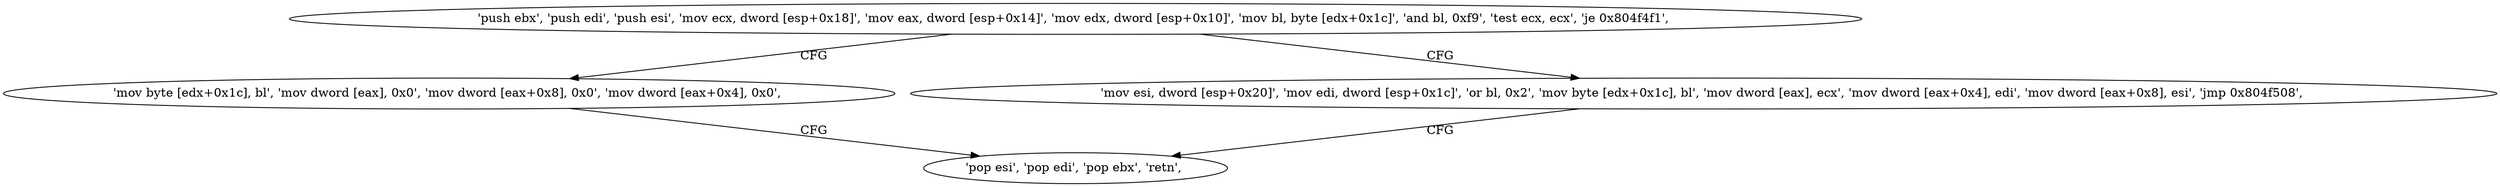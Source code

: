digraph "func" {
"134542528" [label = "'push ebx', 'push edi', 'push esi', 'mov ecx, dword [esp+0x18]', 'mov eax, dword [esp+0x14]', 'mov edx, dword [esp+0x10]', 'mov bl, byte [edx+0x1c]', 'and bl, 0xf9', 'test ecx, ecx', 'je 0x804f4f1', " ]
"134542577" [label = "'mov byte [edx+0x1c], bl', 'mov dword [eax], 0x0', 'mov dword [eax+0x8], 0x0', 'mov dword [eax+0x4], 0x0', " ]
"134542553" [label = "'mov esi, dword [esp+0x20]', 'mov edi, dword [esp+0x1c]', 'or bl, 0x2', 'mov byte [edx+0x1c], bl', 'mov dword [eax], ecx', 'mov dword [eax+0x4], edi', 'mov dword [eax+0x8], esi', 'jmp 0x804f508', " ]
"134542600" [label = "'pop esi', 'pop edi', 'pop ebx', 'retn', " ]
"134542528" -> "134542577" [ label = "CFG" ]
"134542528" -> "134542553" [ label = "CFG" ]
"134542577" -> "134542600" [ label = "CFG" ]
"134542553" -> "134542600" [ label = "CFG" ]
}
